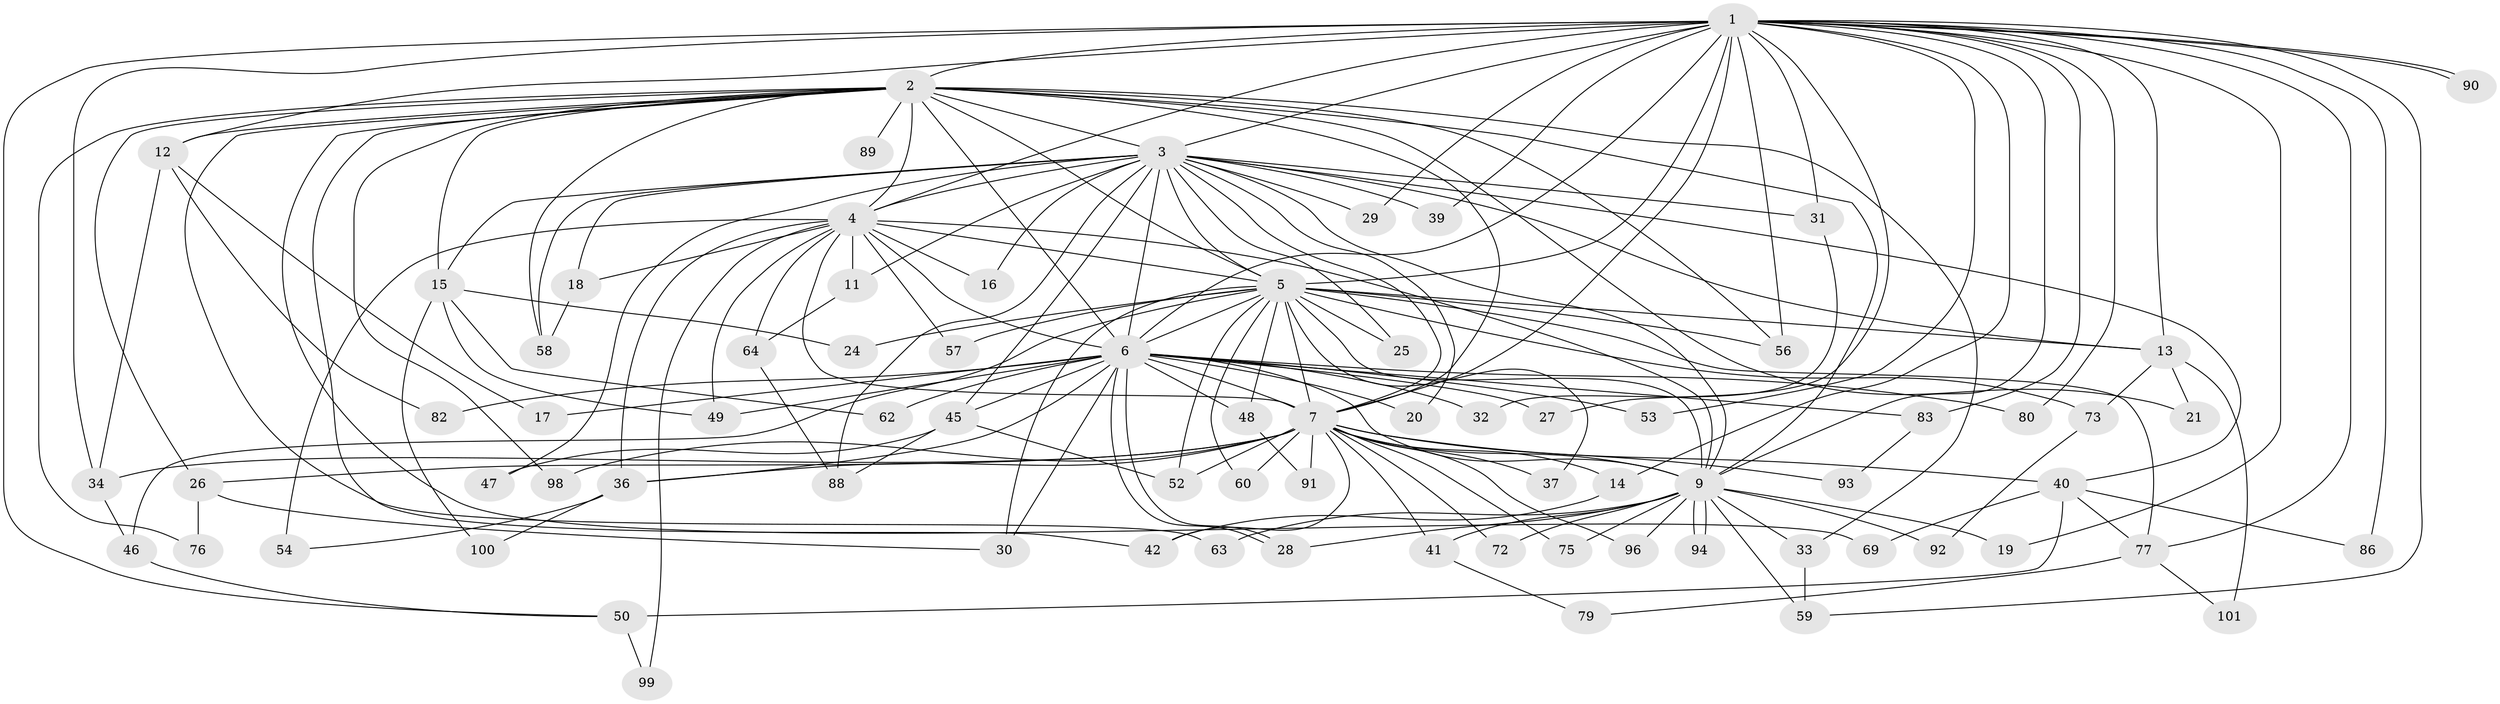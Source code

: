 // original degree distribution, {24: 0.009900990099009901, 21: 0.019801980198019802, 26: 0.009900990099009901, 19: 0.009900990099009901, 23: 0.009900990099009901, 28: 0.009900990099009901, 17: 0.009900990099009901, 18: 0.009900990099009901, 14: 0.009900990099009901, 3: 0.21782178217821782, 6: 0.039603960396039604, 4: 0.0594059405940594, 2: 0.5544554455445545, 7: 0.009900990099009901, 5: 0.019801980198019802}
// Generated by graph-tools (version 1.1) at 2025/11/02/27/25 16:11:06]
// undirected, 76 vertices, 177 edges
graph export_dot {
graph [start="1"]
  node [color=gray90,style=filled];
  1 [super="+10"];
  2 [super="+23"];
  3 [super="+85"];
  4 [super="+43"];
  5 [super="+70"];
  6 [super="+55"];
  7 [super="+8"];
  9 [super="+35"];
  11;
  12 [super="+84"];
  13 [super="+61"];
  14 [super="+74"];
  15 [super="+22"];
  16;
  17;
  18;
  19;
  20;
  21;
  24;
  25;
  26 [super="+44"];
  27;
  28;
  29;
  30;
  31;
  32;
  33;
  34 [super="+66"];
  36 [super="+38"];
  37;
  39;
  40 [super="+51"];
  41;
  42;
  45 [super="+87"];
  46;
  47;
  48;
  49 [super="+68"];
  50 [super="+67"];
  52;
  53;
  54;
  56 [super="+81"];
  57;
  58 [super="+65"];
  59 [super="+71"];
  60;
  62;
  63;
  64 [super="+97"];
  69;
  72;
  73;
  75;
  76;
  77 [super="+78"];
  79;
  80;
  82;
  83 [super="+95"];
  86;
  88;
  89;
  90;
  91;
  92;
  93;
  94;
  96;
  98;
  99;
  100;
  101;
  1 -- 2 [weight=2];
  1 -- 3 [weight=2];
  1 -- 4 [weight=2];
  1 -- 5 [weight=2];
  1 -- 6 [weight=2];
  1 -- 7 [weight=4];
  1 -- 9 [weight=2];
  1 -- 12 [weight=2];
  1 -- 13;
  1 -- 19;
  1 -- 29;
  1 -- 31;
  1 -- 39;
  1 -- 53;
  1 -- 56;
  1 -- 59;
  1 -- 80;
  1 -- 83;
  1 -- 86;
  1 -- 90;
  1 -- 90;
  1 -- 34;
  1 -- 14;
  1 -- 27;
  1 -- 77;
  1 -- 50;
  2 -- 3;
  2 -- 4;
  2 -- 5;
  2 -- 6;
  2 -- 7 [weight=3];
  2 -- 9;
  2 -- 15;
  2 -- 21;
  2 -- 26 [weight=2];
  2 -- 33;
  2 -- 42;
  2 -- 56;
  2 -- 63;
  2 -- 69;
  2 -- 76;
  2 -- 89 [weight=2];
  2 -- 98;
  2 -- 58;
  2 -- 12;
  3 -- 4;
  3 -- 5;
  3 -- 6 [weight=2];
  3 -- 7 [weight=2];
  3 -- 9;
  3 -- 11;
  3 -- 13;
  3 -- 15 [weight=2];
  3 -- 16;
  3 -- 18;
  3 -- 20;
  3 -- 25;
  3 -- 29;
  3 -- 31;
  3 -- 39;
  3 -- 40;
  3 -- 45;
  3 -- 47;
  3 -- 58;
  3 -- 88;
  4 -- 5;
  4 -- 6;
  4 -- 7 [weight=2];
  4 -- 9;
  4 -- 11;
  4 -- 16;
  4 -- 18;
  4 -- 49;
  4 -- 54;
  4 -- 57;
  4 -- 64;
  4 -- 99;
  4 -- 36 [weight=2];
  5 -- 6 [weight=2];
  5 -- 7 [weight=2];
  5 -- 9;
  5 -- 24;
  5 -- 25;
  5 -- 37;
  5 -- 46;
  5 -- 48;
  5 -- 52;
  5 -- 57;
  5 -- 60;
  5 -- 73;
  5 -- 77;
  5 -- 30;
  5 -- 13;
  5 -- 56;
  6 -- 7 [weight=2];
  6 -- 9;
  6 -- 17;
  6 -- 20;
  6 -- 27;
  6 -- 28;
  6 -- 28;
  6 -- 30;
  6 -- 32;
  6 -- 36;
  6 -- 45;
  6 -- 48;
  6 -- 49;
  6 -- 53;
  6 -- 62;
  6 -- 80;
  6 -- 82;
  6 -- 83 [weight=2];
  7 -- 9 [weight=2];
  7 -- 14;
  7 -- 26;
  7 -- 34;
  7 -- 37;
  7 -- 40;
  7 -- 60;
  7 -- 91;
  7 -- 93;
  7 -- 72;
  7 -- 75;
  7 -- 96;
  7 -- 98;
  7 -- 36;
  7 -- 41;
  7 -- 42;
  7 -- 52;
  9 -- 19;
  9 -- 33;
  9 -- 41;
  9 -- 59;
  9 -- 63;
  9 -- 72;
  9 -- 75;
  9 -- 92;
  9 -- 94;
  9 -- 94;
  9 -- 96;
  9 -- 28;
  11 -- 64;
  12 -- 17;
  12 -- 82;
  12 -- 34;
  13 -- 21;
  13 -- 73;
  13 -- 101;
  14 -- 42;
  15 -- 24;
  15 -- 100;
  15 -- 49;
  15 -- 62;
  18 -- 58;
  26 -- 30;
  26 -- 76;
  31 -- 32;
  33 -- 59;
  34 -- 46;
  36 -- 54;
  36 -- 100;
  40 -- 50 [weight=2];
  40 -- 69;
  40 -- 77;
  40 -- 86;
  41 -- 79;
  45 -- 47;
  45 -- 88;
  45 -- 52;
  46 -- 50;
  48 -- 91;
  50 -- 99;
  64 -- 88;
  73 -- 92;
  77 -- 79;
  77 -- 101;
  83 -- 93;
}
